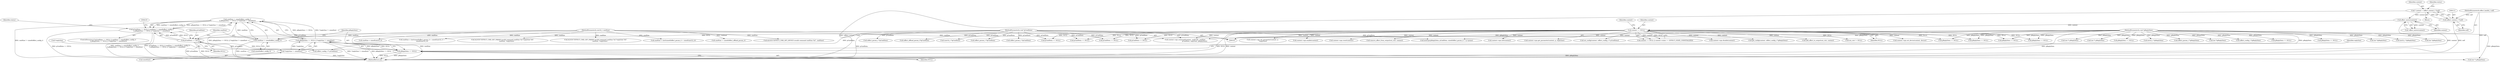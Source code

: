digraph "0_Android_073a80800f341325932c66818ce4302b312909a4@API" {
"1000196" [label="(Call,cmdSize != sizeof(effect_config_t)\n || pReplyData == NULL || *replySize != sizeof(int))"];
"1000197" [label="(Call,cmdSize != sizeof(effect_config_t))"];
"1000104" [label="(MethodParameterIn,uint32_t cmdSize)"];
"1000201" [label="(Call,pReplyData == NULL || *replySize != sizeof(int))"];
"1000202" [label="(Call,pReplyData == NULL)"];
"1000107" [label="(MethodParameterIn,void *pReplyData)"];
"1000193" [label="(Call,pCmdData == NULL)"];
"1000105" [label="(MethodParameterIn,void *pCmdData)"];
"1000135" [label="(Call,context == NULL)"];
"1000125" [label="(Call,effect_exists(context))"];
"1000110" [label="(Call,* context = (effect_context_t *)self)"];
"1000112" [label="(Call,(effect_context_t *)self)"];
"1000102" [label="(MethodParameterIn,effect_handle_t self)"];
"1000205" [label="(Call,*replySize != sizeof(int))"];
"1000192" [label="(Call,pCmdData == NULL || cmdSize != sizeof(effect_config_t)\n || pReplyData == NULL || *replySize != sizeof(int))"];
"1000483" [label="(Call,cmdSize < (int)(sizeof(effect_param_t) + sizeof(uint32_t) +\n sizeof(uint16_t)))"];
"1000509" [label="(Call,ALOGV(\"EFFECT_CMD_SET_PARAM invalid command cmdSize %d *replySize %d\",\n                  cmdSize, *replySize))"];
"1000393" [label="(Call,pReplyData == NULL)"];
"1000412" [label="(Call,(effect_param_t *)pCmdData)"];
"1000140" [label="(Identifier,context)"];
"1000136" [label="(Identifier,context)"];
"1000192" [label="(Call,pCmdData == NULL || cmdSize != sizeof(effect_config_t)\n || pReplyData == NULL || *replySize != sizeof(int))"];
"1000664" [label="(Call,remove_effect_from_output(out_ctxt, context))"];
"1000202" [label="(Call,pReplyData == NULL)"];
"1000212" [label="(Identifier,status)"];
"1000326" [label="(Call,pReplyData == NULL)"];
"1000470" [label="(Call,context->ops.get_parameter(context, p, replySize))"];
"1000114" [label="(Identifier,self)"];
"1000135" [label="(Call,context == NULL)"];
"1000124" [label="(Call,!effect_exists(context))"];
"1000201" [label="(Call,pReplyData == NULL || *replySize != sizeof(int))"];
"1000620" [label="(Call,(effect_offload_param_t*)pCmdData)"];
"1000221" [label="(Call,set_config(context, (effect_config_t *) pCmdData))"];
"1000195" [label="(Identifier,NULL)"];
"1000206" [label="(Call,*replySize)"];
"1000370" [label="(Call,(int *)pReplyData)"];
"1000208" [label="(Call,sizeof(int))"];
"1000134" [label="(Call,context == NULL || context->state == EFFECT_STATE_UNINITIALIZED)"];
"1000105" [label="(MethodParameterIn,void *pCmdData)"];
"1000198" [label="(Identifier,cmdSize)"];
"1000363" [label="(Call,context->ops.disable(context))"];
"1000125" [label="(Call,effect_exists(context))"];
"1000570" [label="(Call,(uint32_t *)pCmdData)"];
"1000203" [label="(Identifier,pReplyData)"];
"1000426" [label="(Call,ALOGV(\"EFFECT_CMD_GET_PARAM invalid command cmdSize %d *replySize %d\",\n                   cmdSize, *replySize))"];
"1000255" [label="(Call,get_config(context, (effect_config_t *)pReplyData))"];
"1000223" [label="(Call,(effect_config_t *) pCmdData)"];
"1000684" [label="(Call,add_effect_to_output(out_ctxt, context))"];
"1000661" [label="(Call,out_ctxt != NULL)"];
"1000517" [label="(Call,(int32_t *)pReplyData)"];
"1000634" [label="(Call,(int *)pReplyData)"];
"1000196" [label="(Call,cmdSize != sizeof(effect_config_t)\n || pReplyData == NULL || *replySize != sizeof(int))"];
"1000185" [label="(Call,(int *) pReplyData)"];
"1000379" [label="(Call,pCmdData == NULL)"];
"1000191" [label="(ControlStructure,if (pCmdData == NULL || cmdSize != sizeof(effect_config_t)\n || pReplyData == NULL || *replySize != sizeof(int)))"];
"1000111" [label="(Identifier,context)"];
"1000108" [label="(Block,)"];
"1000383" [label="(Call,cmdSize < (int)(sizeof(effect_param_t) + sizeof(uint32_t)))"];
"1000137" [label="(Identifier,NULL)"];
"1000194" [label="(Identifier,pCmdData)"];
"1000591" [label="(Call,cmdSize != sizeof(effect_offload_param_t))"];
"1000579" [label="(Call,context->ops.set_device(context, device))"];
"1000177" [label="(Call,(int *) pReplyData)"];
"1000479" [label="(Call,pCmdData == NULL)"];
"1000110" [label="(Call,* context = (effect_context_t *)self)"];
"1000496" [label="(Call,pReplyData == NULL)"];
"1000102" [label="(MethodParameterIn,effect_handle_t self)"];
"1000112" [label="(Call,(effect_context_t *)self)"];
"1000230" [label="(Call,pReplyData == NULL)"];
"1000204" [label="(Identifier,NULL)"];
"1000535" [label="(Call,(int32_t *)pReplyData)"];
"1000118" [label="(Identifier,status)"];
"1000461" [label="(Call,(effect_param_t *)pReplyData)"];
"1000199" [label="(Call,sizeof(effect_config_t))"];
"1000449" [label="(Call,memcpy(pReplyData, pCmdData, sizeof(effect_param_t) + q->psize))"];
"1000701" [label="(Call,context->ops.command(context, cmdCode, cmdSize,\n                                          pCmdData, replySize, pReplyData))"];
"1000107" [label="(MethodParameterIn,void *pReplyData)"];
"1000207" [label="(Identifier,replySize)"];
"1000205" [label="(Call,*replySize != sizeof(int))"];
"1000538" [label="(Call,context->ops.set_parameter(context, p,\n *replySize))"];
"1000126" [label="(Identifier,context)"];
"1000104" [label="(MethodParameterIn,uint32_t cmdSize)"];
"1000218" [label="(Call,(int *) pReplyData)"];
"1000155" [label="(Call,pReplyData == NULL)"];
"1000563" [label="(Call,ALOGV(\"EFFECT_CMD_SET_DEVICE invalid command cmdSize %d\", cmdSize))"];
"1000524" [label="(Call,(effect_param_t *)pCmdData)"];
"1000311" [label="(Call,context->ops.enable(context))"];
"1000318" [label="(Call,(int *)pReplyData)"];
"1000551" [label="(Call,pCmdData == NULL)"];
"1000268" [label="(Call,context->ops.reset(context))"];
"1000257" [label="(Call,(effect_config_t *)pReplyData)"];
"1000197" [label="(Call,cmdSize != sizeof(effect_config_t))"];
"1000596" [label="(Call,pCmdData == NULL)"];
"1000554" [label="(Call,cmdSize < sizeof(uint32_t))"];
"1000600" [label="(Call,pReplyData == NULL)"];
"1000446" [label="(Call,(effect_param_t *)pCmdData)"];
"1000180" [label="(Call,context->ops.init(context))"];
"1000193" [label="(Call,pCmdData == NULL)"];
"1000725" [label="(MethodReturn,int)"];
"1000274" [label="(Call,pReplyData == NULL)"];
"1000196" -> "1000192"  [label="AST: "];
"1000196" -> "1000197"  [label="CFG: "];
"1000196" -> "1000201"  [label="CFG: "];
"1000197" -> "1000196"  [label="AST: "];
"1000201" -> "1000196"  [label="AST: "];
"1000192" -> "1000196"  [label="CFG: "];
"1000196" -> "1000725"  [label="DDG: pReplyData == NULL || *replySize != sizeof(int)"];
"1000196" -> "1000725"  [label="DDG: cmdSize != sizeof(effect_config_t)"];
"1000196" -> "1000192"  [label="DDG: cmdSize != sizeof(effect_config_t)"];
"1000196" -> "1000192"  [label="DDG: pReplyData == NULL || *replySize != sizeof(int)"];
"1000197" -> "1000196"  [label="DDG: cmdSize"];
"1000201" -> "1000196"  [label="DDG: pReplyData == NULL"];
"1000201" -> "1000196"  [label="DDG: *replySize != sizeof(int)"];
"1000197" -> "1000199"  [label="CFG: "];
"1000198" -> "1000197"  [label="AST: "];
"1000199" -> "1000197"  [label="AST: "];
"1000203" -> "1000197"  [label="CFG: "];
"1000197" -> "1000725"  [label="DDG: cmdSize"];
"1000104" -> "1000197"  [label="DDG: cmdSize"];
"1000104" -> "1000101"  [label="AST: "];
"1000104" -> "1000725"  [label="DDG: cmdSize"];
"1000104" -> "1000383"  [label="DDG: cmdSize"];
"1000104" -> "1000426"  [label="DDG: cmdSize"];
"1000104" -> "1000483"  [label="DDG: cmdSize"];
"1000104" -> "1000509"  [label="DDG: cmdSize"];
"1000104" -> "1000554"  [label="DDG: cmdSize"];
"1000104" -> "1000563"  [label="DDG: cmdSize"];
"1000104" -> "1000591"  [label="DDG: cmdSize"];
"1000104" -> "1000701"  [label="DDG: cmdSize"];
"1000201" -> "1000202"  [label="CFG: "];
"1000201" -> "1000205"  [label="CFG: "];
"1000202" -> "1000201"  [label="AST: "];
"1000205" -> "1000201"  [label="AST: "];
"1000201" -> "1000725"  [label="DDG: *replySize != sizeof(int)"];
"1000201" -> "1000725"  [label="DDG: pReplyData == NULL"];
"1000202" -> "1000201"  [label="DDG: pReplyData"];
"1000202" -> "1000201"  [label="DDG: NULL"];
"1000205" -> "1000201"  [label="DDG: *replySize"];
"1000202" -> "1000204"  [label="CFG: "];
"1000203" -> "1000202"  [label="AST: "];
"1000204" -> "1000202"  [label="AST: "];
"1000207" -> "1000202"  [label="CFG: "];
"1000202" -> "1000725"  [label="DDG: pReplyData"];
"1000202" -> "1000725"  [label="DDG: NULL"];
"1000107" -> "1000202"  [label="DDG: pReplyData"];
"1000193" -> "1000202"  [label="DDG: NULL"];
"1000202" -> "1000218"  [label="DDG: pReplyData"];
"1000107" -> "1000101"  [label="AST: "];
"1000107" -> "1000725"  [label="DDG: pReplyData"];
"1000107" -> "1000155"  [label="DDG: pReplyData"];
"1000107" -> "1000177"  [label="DDG: pReplyData"];
"1000107" -> "1000185"  [label="DDG: pReplyData"];
"1000107" -> "1000218"  [label="DDG: pReplyData"];
"1000107" -> "1000230"  [label="DDG: pReplyData"];
"1000107" -> "1000257"  [label="DDG: pReplyData"];
"1000107" -> "1000274"  [label="DDG: pReplyData"];
"1000107" -> "1000318"  [label="DDG: pReplyData"];
"1000107" -> "1000326"  [label="DDG: pReplyData"];
"1000107" -> "1000370"  [label="DDG: pReplyData"];
"1000107" -> "1000393"  [label="DDG: pReplyData"];
"1000107" -> "1000449"  [label="DDG: pReplyData"];
"1000107" -> "1000461"  [label="DDG: pReplyData"];
"1000107" -> "1000496"  [label="DDG: pReplyData"];
"1000107" -> "1000517"  [label="DDG: pReplyData"];
"1000107" -> "1000535"  [label="DDG: pReplyData"];
"1000107" -> "1000600"  [label="DDG: pReplyData"];
"1000107" -> "1000634"  [label="DDG: pReplyData"];
"1000107" -> "1000701"  [label="DDG: pReplyData"];
"1000193" -> "1000192"  [label="AST: "];
"1000193" -> "1000195"  [label="CFG: "];
"1000194" -> "1000193"  [label="AST: "];
"1000195" -> "1000193"  [label="AST: "];
"1000198" -> "1000193"  [label="CFG: "];
"1000192" -> "1000193"  [label="CFG: "];
"1000193" -> "1000725"  [label="DDG: pCmdData"];
"1000193" -> "1000725"  [label="DDG: NULL"];
"1000193" -> "1000192"  [label="DDG: pCmdData"];
"1000193" -> "1000192"  [label="DDG: NULL"];
"1000105" -> "1000193"  [label="DDG: pCmdData"];
"1000135" -> "1000193"  [label="DDG: NULL"];
"1000193" -> "1000223"  [label="DDG: pCmdData"];
"1000105" -> "1000101"  [label="AST: "];
"1000105" -> "1000725"  [label="DDG: pCmdData"];
"1000105" -> "1000223"  [label="DDG: pCmdData"];
"1000105" -> "1000379"  [label="DDG: pCmdData"];
"1000105" -> "1000412"  [label="DDG: pCmdData"];
"1000105" -> "1000446"  [label="DDG: pCmdData"];
"1000105" -> "1000449"  [label="DDG: pCmdData"];
"1000105" -> "1000479"  [label="DDG: pCmdData"];
"1000105" -> "1000524"  [label="DDG: pCmdData"];
"1000105" -> "1000551"  [label="DDG: pCmdData"];
"1000105" -> "1000570"  [label="DDG: pCmdData"];
"1000105" -> "1000596"  [label="DDG: pCmdData"];
"1000105" -> "1000620"  [label="DDG: pCmdData"];
"1000105" -> "1000701"  [label="DDG: pCmdData"];
"1000135" -> "1000134"  [label="AST: "];
"1000135" -> "1000137"  [label="CFG: "];
"1000136" -> "1000135"  [label="AST: "];
"1000137" -> "1000135"  [label="AST: "];
"1000140" -> "1000135"  [label="CFG: "];
"1000134" -> "1000135"  [label="CFG: "];
"1000135" -> "1000725"  [label="DDG: context"];
"1000135" -> "1000725"  [label="DDG: NULL"];
"1000135" -> "1000134"  [label="DDG: context"];
"1000135" -> "1000134"  [label="DDG: NULL"];
"1000125" -> "1000135"  [label="DDG: context"];
"1000135" -> "1000155"  [label="DDG: NULL"];
"1000135" -> "1000180"  [label="DDG: context"];
"1000135" -> "1000221"  [label="DDG: context"];
"1000135" -> "1000230"  [label="DDG: NULL"];
"1000135" -> "1000255"  [label="DDG: context"];
"1000135" -> "1000268"  [label="DDG: context"];
"1000135" -> "1000274"  [label="DDG: NULL"];
"1000135" -> "1000311"  [label="DDG: context"];
"1000135" -> "1000326"  [label="DDG: NULL"];
"1000135" -> "1000363"  [label="DDG: context"];
"1000135" -> "1000379"  [label="DDG: NULL"];
"1000135" -> "1000470"  [label="DDG: context"];
"1000135" -> "1000479"  [label="DDG: NULL"];
"1000135" -> "1000538"  [label="DDG: context"];
"1000135" -> "1000551"  [label="DDG: NULL"];
"1000135" -> "1000579"  [label="DDG: context"];
"1000135" -> "1000596"  [label="DDG: NULL"];
"1000135" -> "1000661"  [label="DDG: NULL"];
"1000135" -> "1000664"  [label="DDG: context"];
"1000135" -> "1000684"  [label="DDG: context"];
"1000135" -> "1000701"  [label="DDG: context"];
"1000125" -> "1000124"  [label="AST: "];
"1000125" -> "1000126"  [label="CFG: "];
"1000126" -> "1000125"  [label="AST: "];
"1000124" -> "1000125"  [label="CFG: "];
"1000125" -> "1000725"  [label="DDG: context"];
"1000125" -> "1000124"  [label="DDG: context"];
"1000110" -> "1000125"  [label="DDG: context"];
"1000110" -> "1000108"  [label="AST: "];
"1000110" -> "1000112"  [label="CFG: "];
"1000111" -> "1000110"  [label="AST: "];
"1000112" -> "1000110"  [label="AST: "];
"1000118" -> "1000110"  [label="CFG: "];
"1000110" -> "1000725"  [label="DDG: (effect_context_t *)self"];
"1000112" -> "1000110"  [label="DDG: self"];
"1000112" -> "1000114"  [label="CFG: "];
"1000113" -> "1000112"  [label="AST: "];
"1000114" -> "1000112"  [label="AST: "];
"1000112" -> "1000725"  [label="DDG: self"];
"1000102" -> "1000112"  [label="DDG: self"];
"1000102" -> "1000101"  [label="AST: "];
"1000102" -> "1000725"  [label="DDG: self"];
"1000205" -> "1000208"  [label="CFG: "];
"1000206" -> "1000205"  [label="AST: "];
"1000208" -> "1000205"  [label="AST: "];
"1000205" -> "1000725"  [label="DDG: *replySize"];
"1000192" -> "1000191"  [label="AST: "];
"1000212" -> "1000192"  [label="CFG: "];
"1000219" -> "1000192"  [label="CFG: "];
"1000192" -> "1000725"  [label="DDG: pCmdData == NULL"];
"1000192" -> "1000725"  [label="DDG: cmdSize != sizeof(effect_config_t)\n || pReplyData == NULL || *replySize != sizeof(int)"];
"1000192" -> "1000725"  [label="DDG: pCmdData == NULL || cmdSize != sizeof(effect_config_t)\n || pReplyData == NULL || *replySize != sizeof(int)"];
}
